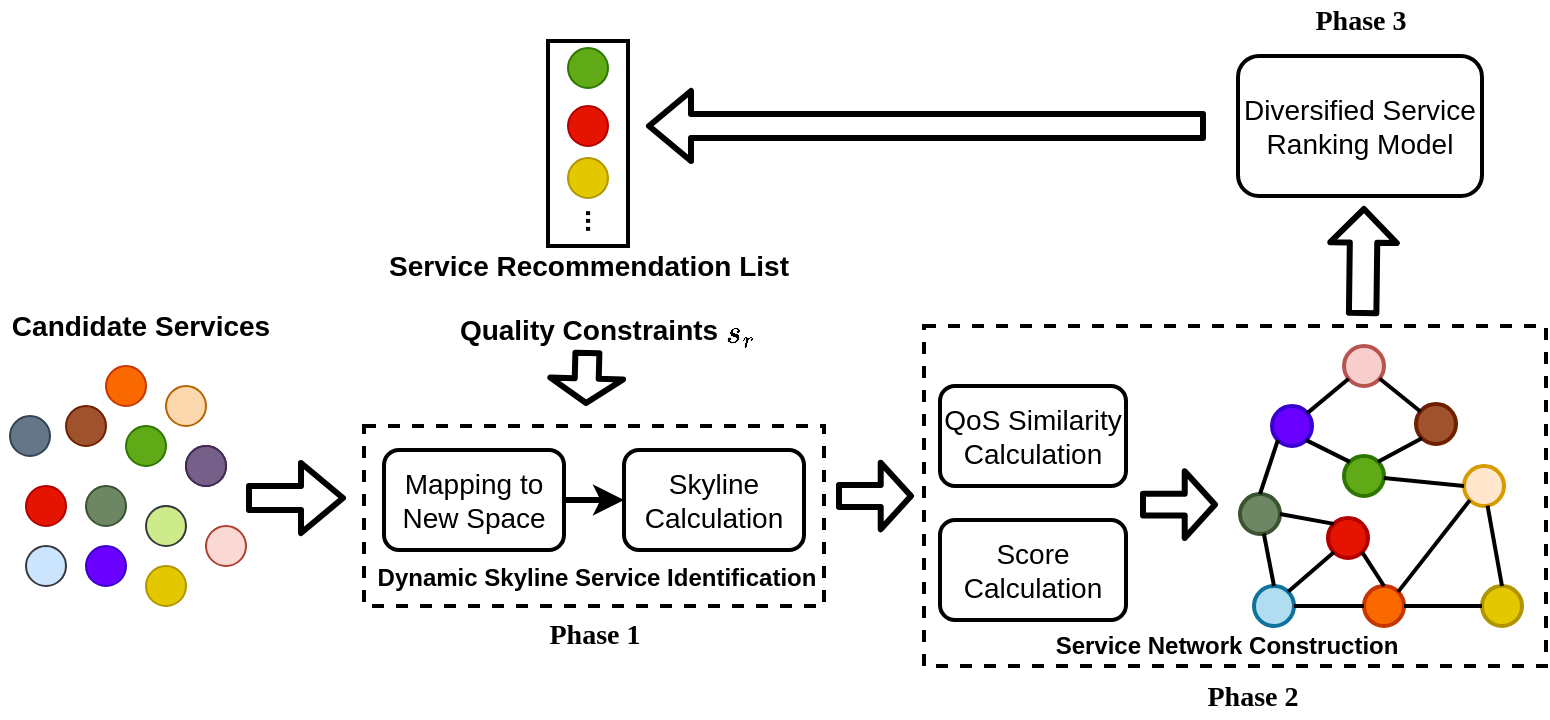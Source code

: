 <mxfile compressed="true" version="13.1.14" type="github"><diagram id="sd3B13jJpRDf2u8jtMgA" name="Page-1"><mxGraphModel dx="1040" dy="564" grid="1" gridSize="10" guides="1" tooltips="1" connect="1" arrows="1" fold="1" page="1" pageScale="1" pageWidth="1654" pageHeight="2336" math="1" shadow="0"><root><mxCell id="0"/><mxCell id="1" parent="0"/><mxCell id="cKlKM32kicbf2RL1kfpF-26" value="&lt;b&gt;&lt;font style=&quot;font-size: 14px&quot;&gt;Quality Constraints&lt;/font&gt;&lt;/b&gt;" style="text;html=1;align=center;verticalAlign=middle;resizable=0;points=[];autosize=1;" parent="1" vertex="1"><mxGeometry x="261" y="412" width="140" height="20" as="geometry"/></mxCell><mxCell id="cKlKM32kicbf2RL1kfpF-78" value="" style="rounded=0;whiteSpace=wrap;html=1;fillColor=none;dashed=1;strokeWidth=2;" parent="1" vertex="1"><mxGeometry x="499" y="420" width="311" height="170" as="geometry"/></mxCell><mxCell id="cKlKM32kicbf2RL1kfpF-74" value="" style="rounded=0;whiteSpace=wrap;html=1;fillColor=none;strokeWidth=2;" parent="1" vertex="1"><mxGeometry x="311" y="277.5" width="40" height="102.5" as="geometry"/></mxCell><mxCell id="cKlKM32kicbf2RL1kfpF-67" value="" style="rounded=0;whiteSpace=wrap;html=1;fillColor=none;dashed=1;strokeWidth=2;" parent="1" vertex="1"><mxGeometry x="219" y="470" width="230" height="90" as="geometry"/></mxCell><mxCell id="WeZ2IR0lr3XahTYSVris-6" value="" style="ellipse;whiteSpace=wrap;html=1;aspect=fixed;fillColor=#fa6800;strokeColor=#C73500;fontColor=#ffffff;" parent="1" vertex="1"><mxGeometry x="90" y="440" width="20" height="20" as="geometry"/></mxCell><mxCell id="cKlKM32kicbf2RL1kfpF-1" value="" style="ellipse;whiteSpace=wrap;html=1;aspect=fixed;fillColor=#60a917;strokeColor=#2D7600;fontColor=#ffffff;" parent="1" vertex="1"><mxGeometry x="100" y="470" width="20" height="20" as="geometry"/></mxCell><mxCell id="cKlKM32kicbf2RL1kfpF-4" value="" style="ellipse;whiteSpace=wrap;html=1;aspect=fixed;fillColor=#fad7ac;strokeColor=#b46504;" parent="1" vertex="1"><mxGeometry x="120" y="450" width="20" height="20" as="geometry"/></mxCell><mxCell id="cKlKM32kicbf2RL1kfpF-5" value="" style="ellipse;whiteSpace=wrap;html=1;aspect=fixed;fillColor=none;" parent="1" vertex="1"><mxGeometry x="130" y="480" width="20" height="20" as="geometry"/></mxCell><mxCell id="cKlKM32kicbf2RL1kfpF-6" value="" style="ellipse;whiteSpace=wrap;html=1;aspect=fixed;fillColor=#76608a;strokeColor=#432D57;fontColor=#ffffff;" parent="1" vertex="1"><mxGeometry x="130" y="480" width="20" height="20" as="geometry"/></mxCell><mxCell id="cKlKM32kicbf2RL1kfpF-7" value="" style="ellipse;whiteSpace=wrap;html=1;aspect=fixed;fillColor=#a0522d;strokeColor=#6D1F00;fontColor=#ffffff;" parent="1" vertex="1"><mxGeometry x="70" y="460" width="20" height="20" as="geometry"/></mxCell><mxCell id="cKlKM32kicbf2RL1kfpF-8" value="" style="ellipse;whiteSpace=wrap;html=1;aspect=fixed;fillColor=#6d8764;strokeColor=#3A5431;fontColor=#ffffff;" parent="1" vertex="1"><mxGeometry x="80" y="500" width="20" height="20" as="geometry"/></mxCell><mxCell id="cKlKM32kicbf2RL1kfpF-9" value="" style="ellipse;whiteSpace=wrap;html=1;aspect=fixed;fillColor=#cdeb8b;strokeColor=#36393d;" parent="1" vertex="1"><mxGeometry x="110" y="510" width="20" height="20" as="geometry"/></mxCell><mxCell id="cKlKM32kicbf2RL1kfpF-10" value="" style="ellipse;whiteSpace=wrap;html=1;aspect=fixed;fillColor=#fad9d5;strokeColor=#ae4132;" parent="1" vertex="1"><mxGeometry x="140" y="520" width="20" height="20" as="geometry"/></mxCell><mxCell id="cKlKM32kicbf2RL1kfpF-11" value="" style="ellipse;whiteSpace=wrap;html=1;aspect=fixed;fillColor=#e51400;strokeColor=#B20000;fontColor=#ffffff;" parent="1" vertex="1"><mxGeometry x="50" y="500" width="20" height="20" as="geometry"/></mxCell><mxCell id="cKlKM32kicbf2RL1kfpF-12" value="" style="ellipse;whiteSpace=wrap;html=1;aspect=fixed;fillColor=#6a00ff;strokeColor=#3700CC;fontColor=#ffffff;" parent="1" vertex="1"><mxGeometry x="80" y="530" width="20" height="20" as="geometry"/></mxCell><mxCell id="cKlKM32kicbf2RL1kfpF-13" value="&lt;b&gt;&lt;font style=&quot;font-size: 14px&quot;&gt;Candidate&amp;nbsp;Services&lt;/font&gt;&lt;/b&gt;" style="text;html=1;align=center;verticalAlign=middle;resizable=0;points=[];autosize=1;" parent="1" vertex="1"><mxGeometry x="37" y="410" width="140" height="20" as="geometry"/></mxCell><mxCell id="cKlKM32kicbf2RL1kfpF-17" value="&lt;font style=&quot;font-size: 14px&quot;&gt;Mapping&amp;nbsp;to New Space&lt;/font&gt;" style="rounded=1;whiteSpace=wrap;html=1;strokeWidth=2;" parent="1" vertex="1"><mxGeometry x="229" y="482" width="90" height="50" as="geometry"/></mxCell><mxCell id="cKlKM32kicbf2RL1kfpF-19" value="&lt;font style=&quot;font-size: 14px&quot;&gt;Skyline Calculation&lt;/font&gt;" style="rounded=1;whiteSpace=wrap;html=1;strokeWidth=2;" parent="1" vertex="1"><mxGeometry x="349" y="482" width="90" height="50" as="geometry"/></mxCell><mxCell id="cKlKM32kicbf2RL1kfpF-20" value="&lt;font style=&quot;font-size: 14px&quot;&gt;QoS Similarity Calculation&lt;/font&gt;" style="rounded=1;whiteSpace=wrap;html=1;strokeWidth=2;" parent="1" vertex="1"><mxGeometry x="507" y="450" width="93" height="50" as="geometry"/></mxCell><mxCell id="cKlKM32kicbf2RL1kfpF-21" value="&lt;font style=&quot;font-size: 14px&quot;&gt;$$s_r$$&lt;/font&gt;" style="text;html=1;align=center;verticalAlign=middle;resizable=0;points=[];autosize=1;" parent="1" vertex="1"><mxGeometry x="372" y="413" width="70" height="20" as="geometry"/></mxCell><mxCell id="cKlKM32kicbf2RL1kfpF-28" value="&lt;b&gt;Dynamic Skyline Service Identification&lt;/b&gt;" style="text;html=1;align=center;verticalAlign=middle;resizable=0;points=[];autosize=1;" parent="1" vertex="1"><mxGeometry x="220" y="536" width="230" height="20" as="geometry"/></mxCell><mxCell id="cKlKM32kicbf2RL1kfpF-29" value="" style="ellipse;whiteSpace=wrap;html=1;aspect=fixed;fillColor=#f8cecc;strokeColor=#b85450;strokeWidth=2;" parent="1" vertex="1"><mxGeometry x="709" y="430" width="20" height="20" as="geometry"/></mxCell><mxCell id="cKlKM32kicbf2RL1kfpF-30" value="" style="ellipse;whiteSpace=wrap;html=1;aspect=fixed;fillColor=#6a00ff;strokeColor=#3700CC;fontColor=#ffffff;strokeWidth=2;" parent="1" vertex="1"><mxGeometry x="673" y="460" width="20" height="20" as="geometry"/></mxCell><mxCell id="cKlKM32kicbf2RL1kfpF-31" value="" style="ellipse;whiteSpace=wrap;html=1;aspect=fixed;fillColor=#a0522d;strokeColor=#6D1F00;fontColor=#ffffff;strokeWidth=2;" parent="1" vertex="1"><mxGeometry x="745" y="459" width="20" height="20" as="geometry"/></mxCell><mxCell id="cKlKM32kicbf2RL1kfpF-32" value="" style="ellipse;whiteSpace=wrap;html=1;aspect=fixed;fillColor=#60a917;strokeColor=#2D7600;fontColor=#ffffff;strokeWidth=2;" parent="1" vertex="1"><mxGeometry x="709" y="485" width="20" height="20" as="geometry"/></mxCell><mxCell id="cKlKM32kicbf2RL1kfpF-33" value="" style="ellipse;whiteSpace=wrap;html=1;aspect=fixed;fillColor=#6d8764;strokeColor=#3A5431;fontColor=#ffffff;strokeWidth=2;" parent="1" vertex="1"><mxGeometry x="657" y="504" width="20" height="20" as="geometry"/></mxCell><mxCell id="cKlKM32kicbf2RL1kfpF-34" value="" style="ellipse;whiteSpace=wrap;html=1;aspect=fixed;fillColor=#b1ddf0;strokeColor=#10739e;strokeWidth=2;" parent="1" vertex="1"><mxGeometry x="664" y="550" width="20" height="20" as="geometry"/></mxCell><mxCell id="cKlKM32kicbf2RL1kfpF-35" value="" style="ellipse;whiteSpace=wrap;html=1;aspect=fixed;fillColor=#e51400;strokeColor=#B20000;fontColor=#ffffff;strokeWidth=2;" parent="1" vertex="1"><mxGeometry x="701" y="516" width="20" height="20" as="geometry"/></mxCell><mxCell id="cKlKM32kicbf2RL1kfpF-36" value="" style="ellipse;whiteSpace=wrap;html=1;aspect=fixed;fillColor=#fa6800;strokeColor=#C73500;fontColor=#ffffff;strokeWidth=2;" parent="1" vertex="1"><mxGeometry x="719" y="550" width="20" height="20" as="geometry"/></mxCell><mxCell id="cKlKM32kicbf2RL1kfpF-37" value="" style="ellipse;whiteSpace=wrap;html=1;aspect=fixed;fillColor=#e3c800;strokeColor=#B09500;fontColor=#ffffff;strokeWidth=2;" parent="1" vertex="1"><mxGeometry x="778" y="550" width="20" height="20" as="geometry"/></mxCell><mxCell id="cKlKM32kicbf2RL1kfpF-38" value="" style="ellipse;whiteSpace=wrap;html=1;aspect=fixed;fillColor=#ffe6cc;strokeColor=#d79b00;strokeWidth=2;" parent="1" vertex="1"><mxGeometry x="769" y="490" width="20" height="20" as="geometry"/></mxCell><mxCell id="cKlKM32kicbf2RL1kfpF-39" value="" style="ellipse;whiteSpace=wrap;html=1;aspect=fixed;fillColor=#e3c800;strokeColor=#B09500;fontColor=#ffffff;" parent="1" vertex="1"><mxGeometry x="110" y="540" width="20" height="20" as="geometry"/></mxCell><mxCell id="cKlKM32kicbf2RL1kfpF-40" value="" style="ellipse;whiteSpace=wrap;html=1;aspect=fixed;fillColor=#cce5ff;strokeColor=#36393d;" parent="1" vertex="1"><mxGeometry x="50" y="530" width="20" height="20" as="geometry"/></mxCell><mxCell id="cKlKM32kicbf2RL1kfpF-42" value="" style="endArrow=none;html=1;strokeWidth=2;" parent="1" source="cKlKM32kicbf2RL1kfpF-31" target="cKlKM32kicbf2RL1kfpF-29" edge="1"><mxGeometry width="50" height="50" relative="1" as="geometry"><mxPoint x="709" y="370" as="sourcePoint"/><mxPoint x="759" y="320" as="targetPoint"/></mxGeometry></mxCell><mxCell id="cKlKM32kicbf2RL1kfpF-44" value="" style="endArrow=none;html=1;strokeWidth=2;" parent="1" source="cKlKM32kicbf2RL1kfpF-30" target="cKlKM32kicbf2RL1kfpF-29" edge="1"><mxGeometry width="50" height="50" relative="1" as="geometry"><mxPoint x="759" y="650" as="sourcePoint"/><mxPoint x="809" y="600" as="targetPoint"/></mxGeometry></mxCell><mxCell id="cKlKM32kicbf2RL1kfpF-45" value="" style="endArrow=none;html=1;exitX=0.5;exitY=0;exitDx=0;exitDy=0;strokeWidth=2;" parent="1" source="cKlKM32kicbf2RL1kfpF-34" target="cKlKM32kicbf2RL1kfpF-33" edge="1"><mxGeometry width="50" height="50" relative="1" as="geometry"><mxPoint x="679" y="550" as="sourcePoint"/><mxPoint x="759" y="590" as="targetPoint"/></mxGeometry></mxCell><mxCell id="cKlKM32kicbf2RL1kfpF-46" value="" style="endArrow=none;html=1;exitX=1;exitY=0.5;exitDx=0;exitDy=0;strokeWidth=2;" parent="1" source="cKlKM32kicbf2RL1kfpF-36" target="cKlKM32kicbf2RL1kfpF-37" edge="1"><mxGeometry width="50" height="50" relative="1" as="geometry"><mxPoint x="739" y="630" as="sourcePoint"/><mxPoint x="789" y="580" as="targetPoint"/></mxGeometry></mxCell><mxCell id="cKlKM32kicbf2RL1kfpF-48" value="" style="endArrow=none;html=1;entryX=0.5;entryY=0;entryDx=0;entryDy=0;strokeWidth=2;" parent="1" source="cKlKM32kicbf2RL1kfpF-38" target="cKlKM32kicbf2RL1kfpF-37" edge="1"><mxGeometry width="50" height="50" relative="1" as="geometry"><mxPoint x="749" y="570" as="sourcePoint"/><mxPoint x="780.056" y="554.472" as="targetPoint"/></mxGeometry></mxCell><mxCell id="cKlKM32kicbf2RL1kfpF-49" value="" style="endArrow=none;html=1;exitX=0;exitY=0.5;exitDx=0;exitDy=0;strokeWidth=2;" parent="1" source="cKlKM32kicbf2RL1kfpF-38" target="cKlKM32kicbf2RL1kfpF-32" edge="1"><mxGeometry width="50" height="50" relative="1" as="geometry"><mxPoint x="759" y="580" as="sourcePoint"/><mxPoint x="790.056" y="564.472" as="targetPoint"/></mxGeometry></mxCell><mxCell id="cKlKM32kicbf2RL1kfpF-50" value="" style="endArrow=none;html=1;exitX=1;exitY=0.5;exitDx=0;exitDy=0;entryX=0;entryY=0.5;entryDx=0;entryDy=0;strokeWidth=2;" parent="1" source="cKlKM32kicbf2RL1kfpF-34" target="cKlKM32kicbf2RL1kfpF-36" edge="1"><mxGeometry width="50" height="50" relative="1" as="geometry"><mxPoint x="769" y="590" as="sourcePoint"/><mxPoint x="800.056" y="574.472" as="targetPoint"/></mxGeometry></mxCell><mxCell id="cKlKM32kicbf2RL1kfpF-51" value="" style="endArrow=none;html=1;exitX=1;exitY=0.5;exitDx=0;exitDy=0;entryX=0;entryY=0;entryDx=0;entryDy=0;strokeWidth=2;" parent="1" source="cKlKM32kicbf2RL1kfpF-33" target="cKlKM32kicbf2RL1kfpF-35" edge="1"><mxGeometry width="50" height="50" relative="1" as="geometry"><mxPoint x="779" y="600" as="sourcePoint"/><mxPoint x="699" y="530" as="targetPoint"/></mxGeometry></mxCell><mxCell id="cKlKM32kicbf2RL1kfpF-52" value="" style="endArrow=none;html=1;exitX=1;exitY=1;exitDx=0;exitDy=0;entryX=0.5;entryY=0;entryDx=0;entryDy=0;strokeWidth=2;" parent="1" source="cKlKM32kicbf2RL1kfpF-35" target="cKlKM32kicbf2RL1kfpF-36" edge="1"><mxGeometry width="50" height="50" relative="1" as="geometry"><mxPoint x="789" y="610" as="sourcePoint"/><mxPoint x="820.056" y="594.472" as="targetPoint"/></mxGeometry></mxCell><mxCell id="cKlKM32kicbf2RL1kfpF-53" value="" style="endArrow=none;html=1;exitX=0;exitY=1;exitDx=0;exitDy=0;entryX=0.5;entryY=0;entryDx=0;entryDy=0;strokeWidth=2;" parent="1" source="cKlKM32kicbf2RL1kfpF-30" target="cKlKM32kicbf2RL1kfpF-33" edge="1"><mxGeometry width="50" height="50" relative="1" as="geometry"><mxPoint x="799" y="620" as="sourcePoint"/><mxPoint x="830.056" y="604.472" as="targetPoint"/></mxGeometry></mxCell><mxCell id="cKlKM32kicbf2RL1kfpF-54" value="" style="endArrow=none;html=1;exitX=1;exitY=1;exitDx=0;exitDy=0;entryX=0;entryY=0;entryDx=0;entryDy=0;strokeWidth=2;" parent="1" source="cKlKM32kicbf2RL1kfpF-30" target="cKlKM32kicbf2RL1kfpF-32" edge="1"><mxGeometry width="50" height="50" relative="1" as="geometry"><mxPoint x="809" y="630" as="sourcePoint"/><mxPoint x="840.056" y="614.472" as="targetPoint"/></mxGeometry></mxCell><mxCell id="cKlKM32kicbf2RL1kfpF-55" value="" style="endArrow=none;html=1;exitX=1;exitY=0;exitDx=0;exitDy=0;entryX=0;entryY=1;entryDx=0;entryDy=0;strokeWidth=2;" parent="1" source="cKlKM32kicbf2RL1kfpF-32" target="cKlKM32kicbf2RL1kfpF-31" edge="1"><mxGeometry width="50" height="50" relative="1" as="geometry"><mxPoint x="819" y="640" as="sourcePoint"/><mxPoint x="850.056" y="624.472" as="targetPoint"/></mxGeometry></mxCell><mxCell id="cKlKM32kicbf2RL1kfpF-56" value="" style="endArrow=none;html=1;exitX=1;exitY=0;exitDx=0;exitDy=0;entryX=0;entryY=1;entryDx=0;entryDy=0;strokeWidth=2;" parent="1" source="cKlKM32kicbf2RL1kfpF-36" target="cKlKM32kicbf2RL1kfpF-38" edge="1"><mxGeometry width="50" height="50" relative="1" as="geometry"><mxPoint x="829" y="650" as="sourcePoint"/><mxPoint x="860.056" y="634.472" as="targetPoint"/></mxGeometry></mxCell><mxCell id="cKlKM32kicbf2RL1kfpF-57" value="" style="endArrow=none;html=1;exitX=1;exitY=0;exitDx=0;exitDy=0;entryX=0;entryY=1;entryDx=0;entryDy=0;strokeWidth=2;" parent="1" source="cKlKM32kicbf2RL1kfpF-34" target="cKlKM32kicbf2RL1kfpF-35" edge="1"><mxGeometry width="50" height="50" relative="1" as="geometry"><mxPoint x="839" y="660" as="sourcePoint"/><mxPoint x="870.056" y="644.472" as="targetPoint"/></mxGeometry></mxCell><mxCell id="cKlKM32kicbf2RL1kfpF-60" value="" style="endArrow=classic;html=1;exitX=1;exitY=0.5;exitDx=0;exitDy=0;entryX=0;entryY=0.5;entryDx=0;entryDy=0;strokeWidth=3;" parent="1" source="cKlKM32kicbf2RL1kfpF-17" target="cKlKM32kicbf2RL1kfpF-19" edge="1"><mxGeometry width="50" height="50" relative="1" as="geometry"><mxPoint x="299" y="632" as="sourcePoint"/><mxPoint x="349" y="582" as="targetPoint"/></mxGeometry></mxCell><mxCell id="cKlKM32kicbf2RL1kfpF-62" value="" style="shape=flexArrow;endArrow=classic;html=1;strokeWidth=3;" parent="1" edge="1"><mxGeometry width="50" height="50" relative="1" as="geometry"><mxPoint x="160" y="506" as="sourcePoint"/><mxPoint x="210" y="506" as="targetPoint"/></mxGeometry></mxCell><mxCell id="cKlKM32kicbf2RL1kfpF-63" value="" style="shape=flexArrow;endArrow=classic;html=1;strokeWidth=3;endWidth=21.379;endSize=3.076;" parent="1" source="cKlKM32kicbf2RL1kfpF-26" edge="1"><mxGeometry width="50" height="50" relative="1" as="geometry"><mxPoint x="284.915" y="438.0" as="sourcePoint"/><mxPoint x="330" y="460" as="targetPoint"/></mxGeometry></mxCell><mxCell id="cKlKM32kicbf2RL1kfpF-64" value="&lt;font style=&quot;font-size: 14px&quot;&gt;Diversified Service Ranking Model&lt;/font&gt;" style="rounded=1;whiteSpace=wrap;html=1;strokeWidth=2;" parent="1" vertex="1"><mxGeometry x="656" y="285" width="122" height="70" as="geometry"/></mxCell><mxCell id="cKlKM32kicbf2RL1kfpF-65" value="&lt;font style=&quot;font-size: 14px&quot;&gt;Score Calculation&lt;/font&gt;" style="rounded=1;whiteSpace=wrap;html=1;strokeWidth=2;" parent="1" vertex="1"><mxGeometry x="507" y="517" width="93" height="50" as="geometry"/></mxCell><mxCell id="cKlKM32kicbf2RL1kfpF-68" value="" style="shape=flexArrow;endArrow=classic;html=1;strokeWidth=3;" parent="1" edge="1"><mxGeometry width="50" height="50" relative="1" as="geometry"><mxPoint x="640" y="320" as="sourcePoint"/><mxPoint x="360" y="320" as="targetPoint"/></mxGeometry></mxCell><mxCell id="cKlKM32kicbf2RL1kfpF-69" value="" style="ellipse;whiteSpace=wrap;html=1;aspect=fixed;fillColor=#e51400;strokeColor=#B20000;fontColor=#ffffff;" parent="1" vertex="1"><mxGeometry x="321" y="310" width="20" height="20" as="geometry"/></mxCell><mxCell id="cKlKM32kicbf2RL1kfpF-70" value="" style="ellipse;whiteSpace=wrap;html=1;aspect=fixed;fillColor=#60a917;strokeColor=#2D7600;fontColor=#ffffff;" parent="1" vertex="1"><mxGeometry x="321" y="281" width="20" height="20" as="geometry"/></mxCell><mxCell id="cKlKM32kicbf2RL1kfpF-75" value="&lt;b&gt;&lt;font style=&quot;font-size: 14px&quot;&gt;Service&amp;nbsp;Recommendation&amp;nbsp;List&lt;/font&gt;&lt;/b&gt;" style="text;html=1;align=center;verticalAlign=middle;resizable=0;points=[];autosize=1;" parent="1" vertex="1"><mxGeometry x="221" y="379.5" width="220" height="20" as="geometry"/></mxCell><mxCell id="cKlKM32kicbf2RL1kfpF-79" value="" style="shape=flexArrow;endArrow=classic;html=1;strokeWidth=3;width=8.966;endSize=4.048;endWidth=19.334;entryX=0;entryY=0.5;entryDx=0;entryDy=0;" parent="1" edge="1"><mxGeometry width="50" height="50" relative="1" as="geometry"><mxPoint x="455" y="505" as="sourcePoint"/><mxPoint x="494" y="505" as="targetPoint"/></mxGeometry></mxCell><mxCell id="cKlKM32kicbf2RL1kfpF-82" value="" style="shape=flexArrow;endArrow=classic;html=1;strokeWidth=3;width=8.966;endSize=4.048;endWidth=19.334;entryX=0;entryY=0.5;entryDx=0;entryDy=0;" parent="1" edge="1"><mxGeometry width="50" height="50" relative="1" as="geometry"><mxPoint x="607" y="509.31" as="sourcePoint"/><mxPoint x="646" y="509.31" as="targetPoint"/></mxGeometry></mxCell><mxCell id="cKlKM32kicbf2RL1kfpF-83" value="" style="shape=flexArrow;endArrow=classic;html=1;strokeWidth=3;endWidth=16.552;endSize=4.607;width=11.724;" parent="1" edge="1"><mxGeometry width="50" height="50" relative="1" as="geometry"><mxPoint x="718.31" y="415.0" as="sourcePoint"/><mxPoint x="719" y="360" as="targetPoint"/></mxGeometry></mxCell><mxCell id="cKlKM32kicbf2RL1kfpF-85" value="&lt;b&gt;&lt;font style=&quot;font-size: 14px&quot;&gt;...&lt;/font&gt;&lt;/b&gt;" style="text;html=1;align=center;verticalAlign=middle;resizable=0;points=[];autosize=1;rotation=90;" parent="1" vertex="1"><mxGeometry x="320" y="357" width="30" height="20" as="geometry"/></mxCell><mxCell id="cKlKM32kicbf2RL1kfpF-86" value="" style="ellipse;whiteSpace=wrap;html=1;aspect=fixed;fillColor=#e3c800;strokeColor=#B09500;fontColor=#ffffff;" parent="1" vertex="1"><mxGeometry x="321" y="336" width="20" height="20" as="geometry"/></mxCell><mxCell id="IOah4Ac1rtpJ04W-Qy3I-1" value="&lt;b&gt;Service&amp;nbsp;Network&amp;nbsp;Construction&lt;/b&gt;" style="text;html=1;align=center;verticalAlign=middle;resizable=0;points=[];autosize=1;" parent="1" vertex="1"><mxGeometry x="555" y="570" width="190" height="20" as="geometry"/></mxCell><mxCell id="ZvSxOfUglyxxoIV_B64p-1" value="" style="ellipse;whiteSpace=wrap;html=1;aspect=fixed;fillColor=#647687;strokeColor=#314354;fontColor=#ffffff;" parent="1" vertex="1"><mxGeometry x="42" y="465" width="20" height="20" as="geometry"/></mxCell><mxCell id="Ik6Yt8WdPpFSKUy9oZJD-1" value="&lt;b&gt;&lt;font style=&quot;font-size: 14px&quot; face=&quot;Times New Roman&quot;&gt;Phase 1&lt;/font&gt;&lt;/b&gt;" style="text;html=1;align=center;verticalAlign=middle;resizable=0;points=[];autosize=1;" vertex="1" parent="1"><mxGeometry x="304" y="565" width="60" height="20" as="geometry"/></mxCell><mxCell id="Ik6Yt8WdPpFSKUy9oZJD-2" value="&lt;b&gt;&lt;font style=&quot;font-size: 14px&quot; face=&quot;Times New Roman&quot;&gt;Phase 2&lt;/font&gt;&lt;/b&gt;" style="text;html=1;align=center;verticalAlign=middle;resizable=0;points=[];autosize=1;" vertex="1" parent="1"><mxGeometry x="633" y="596" width="60" height="20" as="geometry"/></mxCell><mxCell id="Ik6Yt8WdPpFSKUy9oZJD-3" value="&lt;b&gt;&lt;font style=&quot;font-size: 14px&quot; face=&quot;Times New Roman&quot;&gt;Phase 3&lt;/font&gt;&lt;/b&gt;" style="text;html=1;align=center;verticalAlign=middle;resizable=0;points=[];autosize=1;" vertex="1" parent="1"><mxGeometry x="687" y="257.5" width="60" height="20" as="geometry"/></mxCell></root></mxGraphModel></diagram></mxfile>